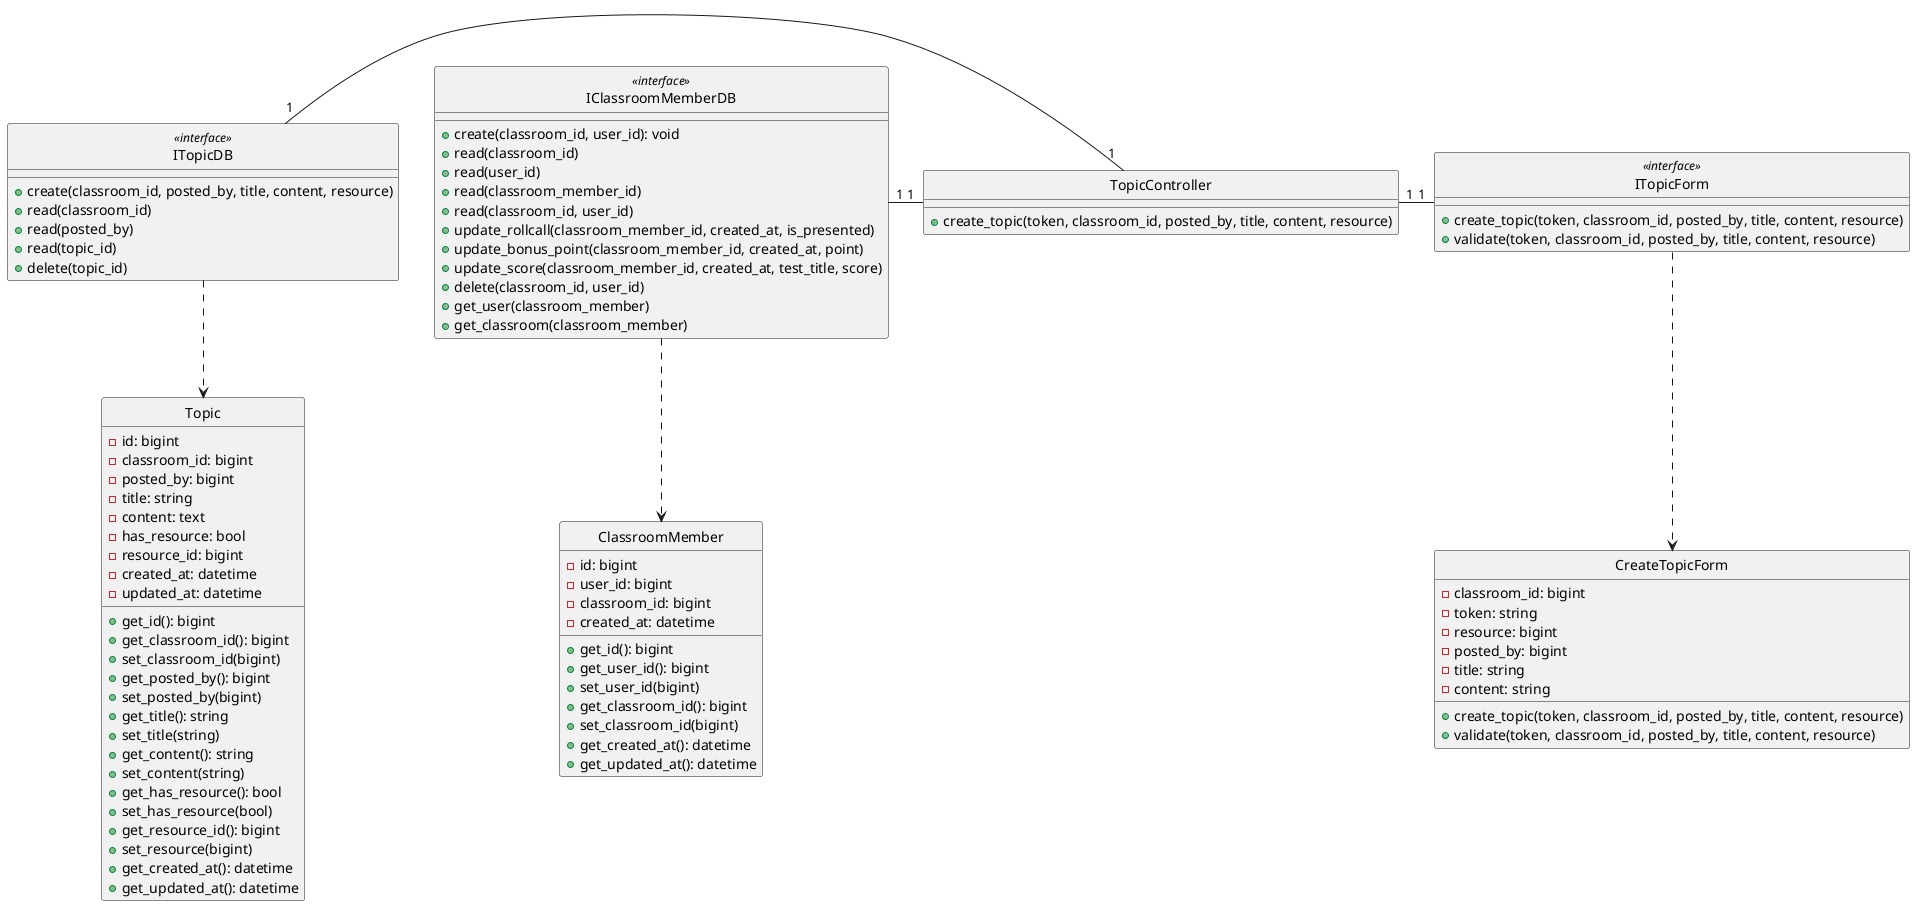 @startuml createTopic

class CreateTopicForm {
    - classroom_id: bigint
    - token: string
    - resource: bigint
    - posted_by: bigint
    - title: string
    - content: string

    + create_topic(token, classroom_id, posted_by, title, content, resource)
    + validate(token, classroom_id, posted_by, title, content, resource)
}

class ITopicForm <<interface>> {
    + create_topic(token, classroom_id, posted_by, title, content, resource)
    + validate(token, classroom_id, posted_by, title, content, resource)
}

class TopicController {
    + create_topic(token, classroom_id, posted_by, title, content, resource) 
}

class ClassroomMember {
    - id: bigint
    - user_id: bigint
    - classroom_id: bigint
    - created_at: datetime

    + get_id(): bigint
    + get_user_id(): bigint
    + set_user_id(bigint)
    + get_classroom_id(): bigint
    + set_classroom_id(bigint)
    + get_created_at(): datetime
    + get_updated_at(): datetime
}

class IClassroomMemberDB <<interface>> {
    + create(classroom_id, user_id): void
    + read(classroom_id)
    + read(user_id)
    + read(classroom_member_id)
    + read(classroom_id, user_id)
    + update_rollcall(classroom_member_id, created_at, is_presented)
    + update_bonus_point(classroom_member_id, created_at, point)
    + update_score(classroom_member_id, created_at, test_title, score)
    + delete(classroom_id, user_id)
    + get_user(classroom_member)
    + get_classroom(classroom_member)
}


class Topic {
    - id: bigint
    - classroom_id: bigint
    - posted_by: bigint
    - title: string
    - content: text
    - has_resource: bool
    - resource_id: bigint
    - created_at: datetime
    - updated_at: datetime

    + get_id(): bigint
    + get_classroom_id(): bigint
    + set_classroom_id(bigint)
    + get_posted_by(): bigint
    + set_posted_by(bigint)
    + get_title(): string
    + set_title(string)
    + get_content(): string
    + set_content(string)
    + get_has_resource(): bool
    + set_has_resource(bool)
    + get_resource_id(): bigint
    + set_resource(bigint)
    + get_created_at(): datetime
    + get_updated_at(): datetime
}

class ITopicDB <<interface>> {
    + create(classroom_id, posted_by, title, content, resource)
    + read(classroom_id)
    + read(posted_by)
    + read(topic_id)
    + delete(topic_id)
}

hide CreateTopicForm circle
hide ITopicForm <<interface>> circle
hide TopicController circle
hide IClassroomMemberDB <<interface>> circle
hide ClassroomMember circle
hide ITopicDB <<interface>> circle
hide Topic circle 


ITopicForm .down.> CreateTopicForm
IClassroomMemberDB .down.> ClassroomMember
ITopicDB .down.> Topic
ITopicForm "1"-left-"1" TopicController
TopicController "1"-left-"1" IClassroomMemberDB
TopicController "1"-left-"1" ITopicDB


@enduml
